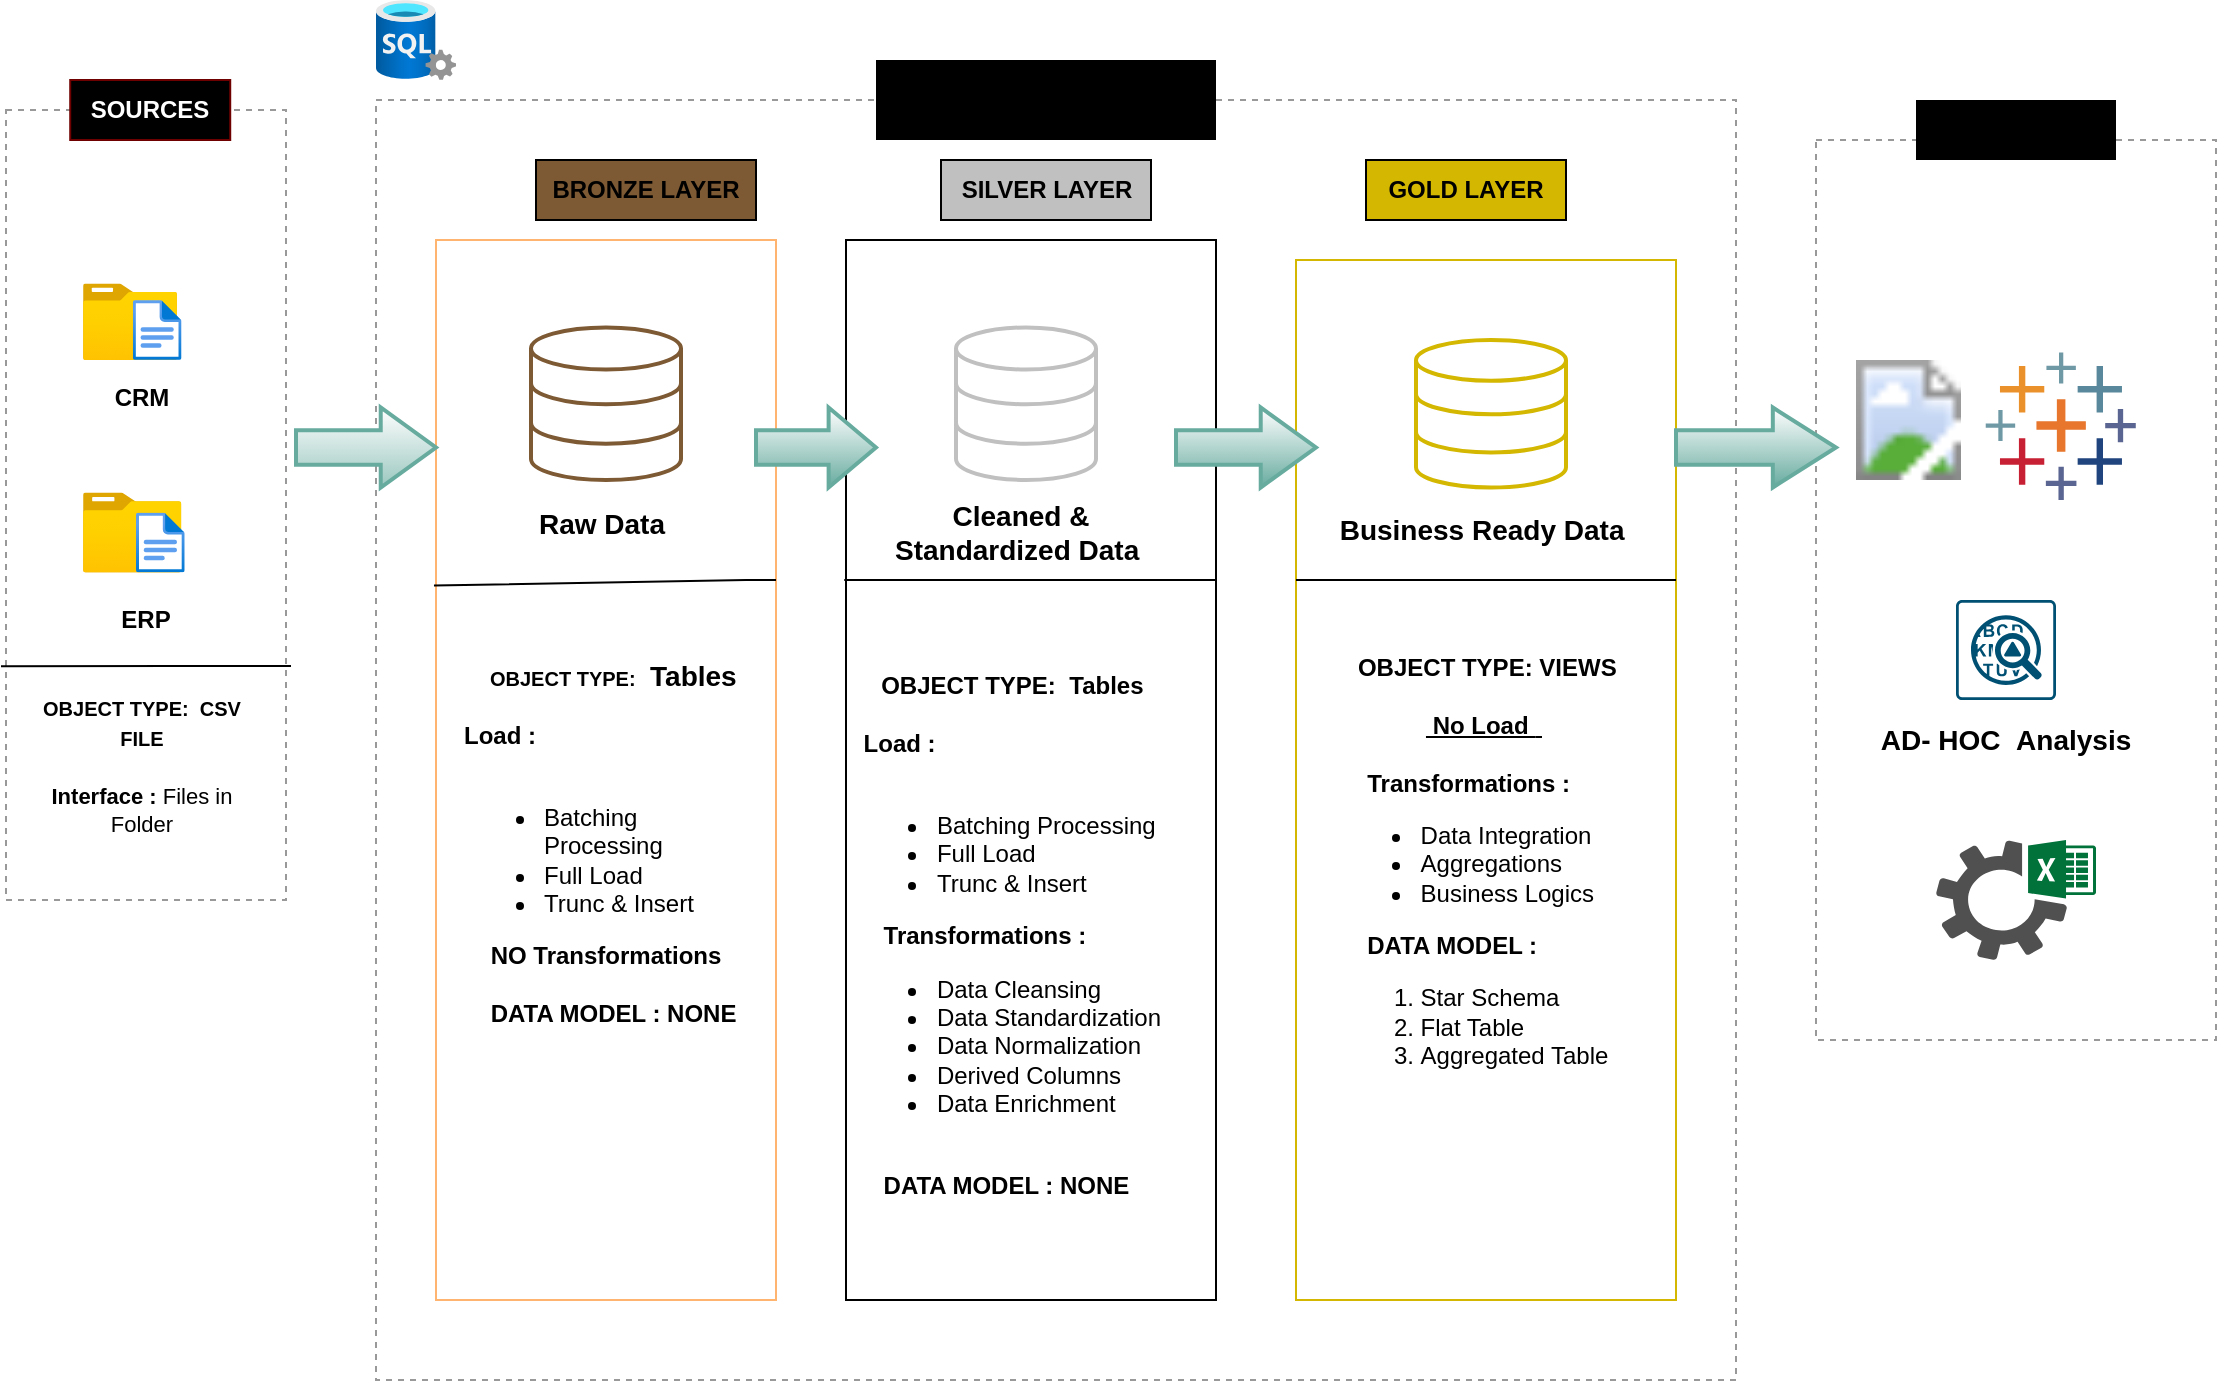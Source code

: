 <mxfile version="28.2.7">
  <diagram name="Page-1" id="ucq1iGlwXh-pU4OIQeOE">
    <mxGraphModel dx="1389" dy="835" grid="1" gridSize="10" guides="1" tooltips="1" connect="1" arrows="1" fold="1" page="1" pageScale="1" pageWidth="850" pageHeight="1100" math="0" shadow="0">
      <root>
        <mxCell id="0" />
        <mxCell id="1" parent="0" />
        <mxCell id="lrn1rmZVuoPrLUCaIjT9-1" value="" style="rounded=0;whiteSpace=wrap;html=1;dashed=1;strokeColor=#999999;fillColor=none;" parent="1" vertex="1">
          <mxGeometry x="15" y="125" width="140" height="395" as="geometry" />
        </mxCell>
        <mxCell id="lrn1rmZVuoPrLUCaIjT9-2" value="&lt;b&gt;SOURCES&lt;/b&gt;" style="rounded=0;whiteSpace=wrap;html=1;strokeColor=#6F0000;fillColor=#a20025;fontColor=#ffffff;gradientColor=light-dark(#000000,#190404);" parent="1" vertex="1">
          <mxGeometry x="47.11" y="110" width="80" height="30" as="geometry" />
        </mxCell>
        <mxCell id="lrn1rmZVuoPrLUCaIjT9-3" value="" style="rounded=0;whiteSpace=wrap;html=1;dashed=1;strokeColor=#999999;fillColor=none;" parent="1" vertex="1">
          <mxGeometry x="200" y="120" width="680" height="640" as="geometry" />
        </mxCell>
        <mxCell id="lrn1rmZVuoPrLUCaIjT9-4" value="&lt;b&gt;DATA WAREHOUSE&lt;/b&gt;" style="rounded=0;whiteSpace=wrap;html=1;strokeColor=none;gradientColor=light-dark(default, #ba0d0d);fillColor=#A680B8;" parent="1" vertex="1">
          <mxGeometry x="450" y="100" width="170" height="40" as="geometry" />
        </mxCell>
        <mxCell id="lrn1rmZVuoPrLUCaIjT9-5" value="" style="rounded=0;whiteSpace=wrap;html=1;dashed=1;strokeColor=#999999;fillColor=none;" parent="1" vertex="1">
          <mxGeometry x="920" y="140" width="200" height="450" as="geometry" />
        </mxCell>
        <mxCell id="lrn1rmZVuoPrLUCaIjT9-6" value="&lt;b&gt;CONSUMERS&lt;/b&gt;" style="rounded=0;whiteSpace=wrap;html=1;strokeColor=none;gradientColor=light-dark(default, #ba0d0d);fillColor=#FF3399;" parent="1" vertex="1">
          <mxGeometry x="970" y="120" width="100" height="30" as="geometry" />
        </mxCell>
        <mxCell id="lrn1rmZVuoPrLUCaIjT9-8" value="&lt;b&gt;&lt;font style=&quot;color: rgb(0, 0, 0);&quot;&gt;BRONZE LAYER&lt;/font&gt;&lt;/b&gt;" style="rounded=0;whiteSpace=wrap;html=1;fillColor=#7D5934;" parent="1" vertex="1">
          <mxGeometry x="280" y="150" width="110" height="30" as="geometry" />
        </mxCell>
        <mxCell id="lrn1rmZVuoPrLUCaIjT9-9" value="&lt;b&gt;&lt;font style=&quot;color: rgb(0, 0, 0);&quot;&gt;SILVER LAYER&lt;/font&gt;&lt;/b&gt;" style="rounded=0;whiteSpace=wrap;html=1;fillColor=#C0C0C0;" parent="1" vertex="1">
          <mxGeometry x="482.5" y="150" width="105" height="30" as="geometry" />
        </mxCell>
        <mxCell id="lrn1rmZVuoPrLUCaIjT9-10" value="&lt;b&gt;&lt;font style=&quot;color: rgb(0, 0, 0);&quot;&gt;GOLD LAYER&lt;/font&gt;&lt;/b&gt;" style="rounded=0;whiteSpace=wrap;html=1;fillColor=#D3B700;" parent="1" vertex="1">
          <mxGeometry x="695" y="150" width="100" height="30" as="geometry" />
        </mxCell>
        <mxCell id="lrn1rmZVuoPrLUCaIjT9-11" value="" style="rounded=0;whiteSpace=wrap;html=1;fillColor=default;strokeColor=#FFB570;" parent="1" vertex="1">
          <mxGeometry x="230" y="190" width="170" height="530" as="geometry" />
        </mxCell>
        <mxCell id="lrn1rmZVuoPrLUCaIjT9-13" value="&lt;span style=&quot;color: rgba(0, 0, 0, 0); font-family: monospace; font-size: 0px; text-align: start; text-wrap-mode: nowrap;&quot;&gt;%3CmxGraphModel%3E%3Croot%3E%3CmxCell%20id%3D%220%22%2F%3E%3CmxCell%20id%3D%221%22%20parent%3D%220%22%2F%3E%3CmxCell%20id%3D%222%22%20value%3D%22%22%20style%3D%22html%3D1%3BverticalLabelPosition%3Dbottom%3Balign%3Dcenter%3BlabelBackgroundColor%3D%23ffffff%3BverticalAlign%3Dtop%3BstrokeWidth%3D2%3BstrokeColor%3D%230080F0%3Bshadow%3D0%3Bdashed%3D0%3Bshape%3Dmxgraph.ios7.icons.data%3B%22%20vertex%3D%221%22%20parent%3D%221%22%3E%3CmxGeometry%20x%3D%22323%22%20y%3D%22250%22%20width%3D%2224%22%20height%3D%2229.1%22%20as%3D%22geometry%22%2F%3E%3C%2FmxCell%3E%3C%2Froot%3E%3C%2FmxGraphModel%3E&lt;/span&gt;" style="rounded=0;whiteSpace=wrap;html=1;" parent="1" vertex="1">
          <mxGeometry x="435" y="190" width="185" height="530" as="geometry" />
        </mxCell>
        <mxCell id="lrn1rmZVuoPrLUCaIjT9-14" value="" style="rounded=0;whiteSpace=wrap;html=1;strokeColor=#D3B700;" parent="1" vertex="1">
          <mxGeometry x="660" y="200" width="190" height="520" as="geometry" />
        </mxCell>
        <mxCell id="lrn1rmZVuoPrLUCaIjT9-16" value="" style="image;aspect=fixed;html=1;points=[];align=center;fontSize=12;image=img/lib/azure2/general/Folder_Blank.svg;" parent="1" vertex="1">
          <mxGeometry x="53.47" y="211.77" width="47.11" height="38.23" as="geometry" />
        </mxCell>
        <mxCell id="lrn1rmZVuoPrLUCaIjT9-17" value="" style="image;aspect=fixed;html=1;points=[];align=center;fontSize=12;image=img/lib/azure2/general/Folder_Blank.svg;" parent="1" vertex="1">
          <mxGeometry x="53.47" y="316.25" width="49.29" height="40" as="geometry" />
        </mxCell>
        <mxCell id="lrn1rmZVuoPrLUCaIjT9-18" value="" style="image;aspect=fixed;html=1;points=[];align=center;fontSize=12;image=img/lib/azure2/general/File.svg;" parent="1" vertex="1">
          <mxGeometry x="78.41" y="220" width="24.35" height="30" as="geometry" />
        </mxCell>
        <mxCell id="lrn1rmZVuoPrLUCaIjT9-19" value="" style="image;aspect=fixed;html=1;points=[];align=center;fontSize=12;image=img/lib/azure2/general/File.svg;" parent="1" vertex="1">
          <mxGeometry x="80" y="326.25" width="24.35" height="30" as="geometry" />
        </mxCell>
        <mxCell id="lrn1rmZVuoPrLUCaIjT9-22" value="&lt;b&gt;ERP&lt;/b&gt;" style="rounded=0;whiteSpace=wrap;html=1;fillColor=none;strokeColor=none;" parent="1" vertex="1">
          <mxGeometry x="67.22" y="375" width="35.54" height="10" as="geometry" />
        </mxCell>
        <mxCell id="lrn1rmZVuoPrLUCaIjT9-23" value="&lt;b&gt;CRM&lt;/b&gt;" style="rounded=0;whiteSpace=wrap;html=1;fillColor=none;strokeColor=none;" parent="1" vertex="1">
          <mxGeometry x="66.14" y="263.75" width="34.44" height="10" as="geometry" />
        </mxCell>
        <mxCell id="lrn1rmZVuoPrLUCaIjT9-24" value="" style="endArrow=none;html=1;rounded=0;exitX=0;exitY=0.704;exitDx=0;exitDy=0;exitPerimeter=0;" parent="1" edge="1">
          <mxGeometry width="50" height="50" relative="1" as="geometry">
            <mxPoint x="12.5" y="403.08" as="sourcePoint" />
            <mxPoint x="157.5" y="403" as="targetPoint" />
            <Array as="points">
              <mxPoint x="97.5" y="403" />
              <mxPoint x="157.5" y="403" />
              <mxPoint x="127.5" y="403" />
            </Array>
          </mxGeometry>
        </mxCell>
        <mxCell id="lrn1rmZVuoPrLUCaIjT9-25" value="&lt;font style=&quot;font-size: 10px;&quot;&gt;&lt;b style=&quot;&quot;&gt;&lt;font style=&quot;&quot;&gt;&lt;font style=&quot;&quot;&gt;OBJECT TYPE:&lt;/font&gt;&amp;nbsp;&amp;nbsp;&lt;/font&gt;&lt;/b&gt;&lt;span style=&quot;background-color: transparent; color: light-dark(rgb(0, 0, 0), rgb(255, 255, 255));&quot;&gt;&lt;b&gt;CSV FILE&lt;/b&gt;&lt;/span&gt;&lt;/font&gt;&lt;div&gt;&lt;font style=&quot;font-size: 8px;&quot;&gt;&lt;br&gt;&lt;/font&gt;&lt;div&gt;&lt;font style=&quot;font-size: 11px;&quot;&gt;&lt;b style=&quot;&quot;&gt;Interface : &lt;/b&gt;Files in Folder&lt;/font&gt;&lt;/div&gt;&lt;div&gt;&lt;b&gt;&lt;br&gt;&lt;/b&gt;&lt;/div&gt;&lt;/div&gt;" style="text;html=1;align=center;verticalAlign=middle;whiteSpace=wrap;rounded=0;" parent="1" vertex="1">
          <mxGeometry x="28.36" y="430" width="110" height="60" as="geometry" />
        </mxCell>
        <mxCell id="lrn1rmZVuoPrLUCaIjT9-27" value="" style="html=1;verticalLabelPosition=bottom;align=center;labelBackgroundColor=#ffffff;verticalAlign=top;strokeWidth=2;strokeColor=#7D5934;shadow=0;dashed=0;shape=mxgraph.ios7.icons.data;" parent="1" vertex="1">
          <mxGeometry x="277.5" y="233.75" width="75" height="76.25" as="geometry" />
        </mxCell>
        <mxCell id="lrn1rmZVuoPrLUCaIjT9-28" value="" style="html=1;verticalLabelPosition=bottom;align=center;labelBackgroundColor=#ffffff;verticalAlign=top;strokeWidth=2;strokeColor=#C0C0C0;shadow=0;dashed=0;shape=mxgraph.ios7.icons.data;" parent="1" vertex="1">
          <mxGeometry x="490" y="233.75" width="70" height="76.25" as="geometry" />
        </mxCell>
        <mxCell id="lrn1rmZVuoPrLUCaIjT9-29" value="" style="html=1;verticalLabelPosition=bottom;align=center;labelBackgroundColor=#ffffff;verticalAlign=top;strokeWidth=2;strokeColor=#D3B700;shadow=0;dashed=0;shape=mxgraph.ios7.icons.data;" parent="1" vertex="1">
          <mxGeometry x="720" y="240" width="75" height="73.75" as="geometry" />
        </mxCell>
        <mxCell id="lrn1rmZVuoPrLUCaIjT9-33" value="" style="shape=mxgraph.arrows.arrow_right;html=1;verticalLabelPosition=bottom;verticalAlign=top;strokeWidth=2;gradientColor=#9AC7BF;strokeColor=#67AB9F;" parent="1" vertex="1">
          <mxGeometry x="160" y="273.75" width="70" height="40" as="geometry" />
        </mxCell>
        <mxCell id="lrn1rmZVuoPrLUCaIjT9-34" value="" style="shape=mxgraph.arrows.arrow_right;html=1;verticalLabelPosition=bottom;verticalAlign=top;strokeWidth=2;strokeColor=#67AB9F;fillColor=default;gradientColor=#67AB9F;" parent="1" vertex="1">
          <mxGeometry x="390" y="273.75" width="60" height="40" as="geometry" />
        </mxCell>
        <mxCell id="lrn1rmZVuoPrLUCaIjT9-35" value="" style="shape=mxgraph.arrows.arrow_right;html=1;verticalLabelPosition=bottom;verticalAlign=top;strokeWidth=2;strokeColor=#67AB9F;fillColor=default;gradientColor=#67AB9F;" parent="1" vertex="1">
          <mxGeometry x="600" y="273.75" width="70" height="40" as="geometry" />
        </mxCell>
        <mxCell id="lrn1rmZVuoPrLUCaIjT9-36" value="" style="shape=mxgraph.arrows.arrow_right;html=1;verticalLabelPosition=bottom;verticalAlign=top;strokeWidth=2;strokeColor=#67AB9F;fillColor=default;gradientColor=#67AB9F;" parent="1" vertex="1">
          <mxGeometry x="850" y="273.75" width="80" height="40" as="geometry" />
        </mxCell>
        <mxCell id="lrn1rmZVuoPrLUCaIjT9-37" value="&lt;b&gt;&lt;font style=&quot;font-size: 14px;&quot;&gt;Raw Data&lt;/font&gt;&lt;/b&gt;" style="text;html=1;align=center;verticalAlign=middle;whiteSpace=wrap;rounded=0;" parent="1" vertex="1">
          <mxGeometry x="272.5" y="313.75" width="80" height="36.25" as="geometry" />
        </mxCell>
        <mxCell id="lrn1rmZVuoPrLUCaIjT9-38" value="&lt;b&gt;&lt;font style=&quot;font-size: 14px;&quot;&gt;Cleaned &amp;amp; Standardized Data&amp;nbsp;&lt;/font&gt;&lt;/b&gt;" style="text;html=1;align=center;verticalAlign=middle;whiteSpace=wrap;rounded=0;" parent="1" vertex="1">
          <mxGeometry x="453.97" y="315" width="137.06" height="42.5" as="geometry" />
        </mxCell>
        <mxCell id="lrn1rmZVuoPrLUCaIjT9-39" value="&lt;b&gt;&lt;font style=&quot;font-size: 14px;&quot;&gt;Business Ready Data&amp;nbsp;&lt;/font&gt;&lt;/b&gt;" style="text;html=1;align=center;verticalAlign=middle;whiteSpace=wrap;rounded=0;" parent="1" vertex="1">
          <mxGeometry x="679.25" y="320" width="151.5" height="30" as="geometry" />
        </mxCell>
        <mxCell id="lrn1rmZVuoPrLUCaIjT9-46" value="" style="endArrow=none;html=1;rounded=0;exitX=-0.006;exitY=0.326;exitDx=0;exitDy=0;exitPerimeter=0;" parent="1" source="lrn1rmZVuoPrLUCaIjT9-11" edge="1">
          <mxGeometry width="50" height="50" relative="1" as="geometry">
            <mxPoint x="230" y="370" as="sourcePoint" />
            <mxPoint x="385" y="360" as="targetPoint" />
            <Array as="points">
              <mxPoint x="385" y="360" />
              <mxPoint x="400" y="360" />
            </Array>
          </mxGeometry>
        </mxCell>
        <mxCell id="lrn1rmZVuoPrLUCaIjT9-47" value="" style="endArrow=none;html=1;rounded=0;exitX=0;exitY=0.704;exitDx=0;exitDy=0;exitPerimeter=0;" parent="1" edge="1">
          <mxGeometry width="50" height="50" relative="1" as="geometry">
            <mxPoint x="434.13" y="360" as="sourcePoint" />
            <mxPoint x="574.13" y="360" as="targetPoint" />
            <Array as="points">
              <mxPoint x="514.13" y="360" />
              <mxPoint x="574.13" y="360" />
              <mxPoint x="620" y="360" />
            </Array>
          </mxGeometry>
        </mxCell>
        <mxCell id="lrn1rmZVuoPrLUCaIjT9-48" value="" style="endArrow=none;html=1;rounded=0;exitX=0;exitY=0.704;exitDx=0;exitDy=0;exitPerimeter=0;" parent="1" edge="1">
          <mxGeometry width="50" height="50" relative="1" as="geometry">
            <mxPoint x="660" y="360" as="sourcePoint" />
            <mxPoint x="800" y="360" as="targetPoint" />
            <Array as="points">
              <mxPoint x="740" y="360" />
              <mxPoint x="850" y="360" />
            </Array>
          </mxGeometry>
        </mxCell>
        <mxCell id="lrn1rmZVuoPrLUCaIjT9-49" value="&lt;font&gt;&lt;font style=&quot;&quot;&gt;&lt;font style=&quot;&quot;&gt;&lt;b&gt;&amp;nbsp;&lt;font style=&quot;font-size: 10px;&quot;&gt;OBJECT TYPE:&lt;/font&gt;&lt;/b&gt;&lt;/font&gt;&lt;b&gt;&amp;nbsp;&lt;/b&gt;&lt;font style=&quot;font-weight: bold; font-size: 14px;&quot;&gt;&amp;nbsp;&lt;/font&gt;&lt;/font&gt;&lt;span style=&quot;background-color: transparent; color: light-dark(rgb(0, 0, 0), rgb(255, 255, 255));&quot;&gt;&lt;b&gt;&lt;font style=&quot;font-size: 14px;&quot;&gt;Tables&lt;/font&gt;&lt;/b&gt;&lt;/span&gt;&lt;/font&gt;&lt;div&gt;&lt;font&gt;&lt;br&gt;&lt;/font&gt;&lt;div style=&quot;text-align: left;&quot;&gt;&lt;b&gt;Load :&lt;/b&gt;&lt;/div&gt;&lt;/div&gt;&lt;div style=&quot;text-align: left;&quot;&gt;&lt;b&gt;&amp;nbsp; &amp;nbsp; &amp;nbsp; &amp;nbsp; &amp;nbsp; &amp;nbsp; &amp;nbsp;&amp;nbsp;&lt;/b&gt;&lt;/div&gt;&lt;div style=&quot;text-align: left;&quot;&gt;&lt;ul&gt;&lt;li&gt;Batching Processing&lt;/li&gt;&lt;li&gt;Full Load&lt;/li&gt;&lt;li&gt;Trunc &amp;amp; Insert&amp;nbsp; &lt;b&gt;&amp;nbsp;&lt;/b&gt;&lt;/li&gt;&lt;/ul&gt;&lt;b style=&quot;background-color: transparent; color: light-dark(rgb(0, 0, 0), rgb(255, 255, 255));&quot;&gt;&amp;nbsp; &amp;nbsp; NO Transformations&lt;/b&gt;&lt;/div&gt;&lt;div style=&quot;text-align: left;&quot;&gt;&lt;b style=&quot;background-color: transparent; color: light-dark(rgb(0, 0, 0), rgb(255, 255, 255));&quot;&gt;&amp;nbsp; &amp;nbsp; &amp;nbsp;&lt;/b&gt;&lt;/div&gt;&lt;div style=&quot;text-align: left;&quot;&gt;&lt;b style=&quot;background-color: transparent; color: light-dark(rgb(0, 0, 0), rgb(255, 255, 255));&quot;&gt;&amp;nbsp; &amp;nbsp; DATA MODEL : NONE&lt;/b&gt;&lt;/div&gt;&lt;div style=&quot;text-align: left;&quot;&gt;&lt;b style=&quot;background-color: transparent; color: light-dark(rgb(0, 0, 0), rgb(255, 255, 255));&quot;&gt;&amp;nbsp; &amp;nbsp; &amp;nbsp; &amp;nbsp; &amp;nbsp; &amp;nbsp; &amp;nbsp; &amp;nbsp; &amp;nbsp; &amp;nbsp; &amp;nbsp;&lt;/b&gt;&lt;/div&gt;" style="text;html=1;align=center;verticalAlign=middle;whiteSpace=wrap;rounded=0;" parent="1" vertex="1">
          <mxGeometry x="242.5" y="385" width="147.5" height="227.5" as="geometry" />
        </mxCell>
        <mxCell id="lrn1rmZVuoPrLUCaIjT9-54" value="&lt;font&gt;&lt;b style=&quot;&quot;&gt;&lt;font style=&quot;&quot;&gt;&lt;font style=&quot;&quot;&gt;&amp;nbsp;&lt;font style=&quot;&quot;&gt;OBJECT TYPE:&lt;/font&gt;&lt;/font&gt;&amp;nbsp;&lt;font style=&quot;&quot;&gt;&amp;nbsp;&lt;/font&gt;&lt;/font&gt;&lt;/b&gt;&lt;span style=&quot;background-color: transparent; color: light-dark(rgb(0, 0, 0), rgb(255, 255, 255));&quot;&gt;&lt;b&gt;&lt;font style=&quot;&quot;&gt;Tables&lt;/font&gt;&lt;/b&gt;&lt;/span&gt;&lt;/font&gt;&lt;div&gt;&lt;font&gt;&lt;br&gt;&lt;/font&gt;&lt;div style=&quot;text-align: left;&quot;&gt;&lt;b&gt;&amp;nbsp;Load :&lt;/b&gt;&lt;/div&gt;&lt;/div&gt;&lt;div style=&quot;text-align: left;&quot;&gt;&lt;b&gt;&amp;nbsp; &amp;nbsp; &amp;nbsp; &amp;nbsp; &amp;nbsp; &amp;nbsp; &amp;nbsp;&amp;nbsp;&lt;/b&gt;&lt;/div&gt;&lt;div style=&quot;text-align: left;&quot;&gt;&lt;ul&gt;&lt;li&gt;Batching Processing&lt;/li&gt;&lt;li&gt;Full Load&lt;/li&gt;&lt;li&gt;Trunc &amp;amp; Insert&amp;nbsp;&lt;b&gt; &amp;nbsp;&lt;/b&gt;&lt;/li&gt;&lt;/ul&gt;&lt;b style=&quot;background-color: transparent; color: light-dark(rgb(0, 0, 0), rgb(255, 255, 255));&quot;&gt;&amp;nbsp; &amp;nbsp; Transformations :&lt;/b&gt;&lt;/div&gt;&lt;div style=&quot;text-align: left;&quot;&gt;&lt;ul&gt;&lt;li&gt;&lt;span style=&quot;background-color: transparent; color: light-dark(rgb(0, 0, 0), rgb(255, 255, 255));&quot;&gt;Data Cleansing&lt;/span&gt;&lt;/li&gt;&lt;li&gt;&lt;span style=&quot;background-color: transparent; color: light-dark(rgb(0, 0, 0), rgb(255, 255, 255));&quot;&gt;Data Standardization&lt;/span&gt;&lt;/li&gt;&lt;li&gt;&lt;span style=&quot;background-color: transparent; color: light-dark(rgb(0, 0, 0), rgb(255, 255, 255));&quot;&gt;Data Normalization&lt;/span&gt;&lt;/li&gt;&lt;li&gt;&lt;span style=&quot;background-color: transparent; color: light-dark(rgb(0, 0, 0), rgb(255, 255, 255));&quot;&gt;Derived Columns&amp;nbsp;&lt;/span&gt;&lt;/li&gt;&lt;li&gt;&lt;span style=&quot;background-color: transparent; color: light-dark(rgb(0, 0, 0), rgb(255, 255, 255));&quot;&gt;Data Enrichment&lt;/span&gt;&lt;/li&gt;&lt;/ul&gt;&lt;/div&gt;&lt;div style=&quot;text-align: left;&quot;&gt;&lt;b style=&quot;background-color: transparent; color: light-dark(rgb(0, 0, 0), rgb(255, 255, 255));&quot;&gt;&amp;nbsp; &amp;nbsp; &amp;nbsp;&lt;/b&gt;&lt;/div&gt;&lt;div style=&quot;text-align: left;&quot;&gt;&lt;b style=&quot;background-color: transparent; color: light-dark(rgb(0, 0, 0), rgb(255, 255, 255));&quot;&gt;&amp;nbsp; &amp;nbsp; DATA MODEL : NONE&lt;/b&gt;&lt;/div&gt;&lt;div style=&quot;text-align: left;&quot;&gt;&lt;b style=&quot;background-color: transparent; color: light-dark(rgb(0, 0, 0), rgb(255, 255, 255));&quot;&gt;&amp;nbsp; &amp;nbsp; &amp;nbsp; &amp;nbsp; &amp;nbsp; &amp;nbsp; &amp;nbsp; &amp;nbsp; &amp;nbsp; &amp;nbsp; &amp;nbsp;&lt;/b&gt;&lt;/div&gt;" style="text;html=1;align=center;verticalAlign=middle;whiteSpace=wrap;rounded=0;" parent="1" vertex="1">
          <mxGeometry x="430" y="400" width="173.12" height="290" as="geometry" />
        </mxCell>
        <mxCell id="lrn1rmZVuoPrLUCaIjT9-55" value="&lt;font&gt;&lt;b style=&quot;&quot;&gt;&lt;font style=&quot;&quot;&gt;&lt;font style=&quot;&quot;&gt;&amp;nbsp;&lt;font style=&quot;&quot;&gt;OBJECT TYPE:&lt;/font&gt;&lt;/font&gt;&amp;nbsp;VIEWS&lt;/font&gt;&lt;/b&gt;&lt;/font&gt;&lt;div&gt;&lt;font&gt;&lt;br&gt;&lt;/font&gt;&lt;div style=&quot;&quot;&gt;&lt;u&gt;&lt;b&gt;&amp;nbsp;No Load &lt;/b&gt;&lt;b style=&quot;background-color: transparent; color: light-dark(rgb(0, 0, 0), rgb(255, 255, 255));&quot;&gt;&amp;nbsp;&lt;/b&gt;&lt;/u&gt;&lt;/div&gt;&lt;/div&gt;&lt;div style=&quot;&quot;&gt;&lt;b style=&quot;background-color: transparent; color: light-dark(rgb(0, 0, 0), rgb(255, 255, 255));&quot;&gt;&lt;br&gt;&lt;/b&gt;&lt;/div&gt;&lt;div style=&quot;text-align: left;&quot;&gt;&lt;b style=&quot;background-color: transparent; color: light-dark(rgb(0, 0, 0), rgb(255, 255, 255));&quot;&gt;&amp;nbsp; &amp;nbsp; Transformations :&lt;/b&gt;&lt;/div&gt;&lt;div style=&quot;text-align: left;&quot;&gt;&lt;ul&gt;&lt;li&gt;&lt;span style=&quot;background-color: transparent; color: light-dark(rgb(0, 0, 0), rgb(255, 255, 255));&quot;&gt;Data Integration&lt;/span&gt;&lt;/li&gt;&lt;li&gt;&lt;span style=&quot;background-color: transparent; color: light-dark(rgb(0, 0, 0), rgb(255, 255, 255));&quot;&gt;Aggregations&lt;/span&gt;&lt;span style=&quot;background-color: transparent; color: light-dark(rgb(0, 0, 0), rgb(255, 255, 255));&quot;&gt;&amp;nbsp;&lt;/span&gt;&lt;/li&gt;&lt;li&gt;&lt;span style=&quot;background-color: transparent; color: light-dark(rgb(0, 0, 0), rgb(255, 255, 255));&quot;&gt;Business Logics&amp;nbsp;&lt;/span&gt;&lt;b style=&quot;background-color: transparent; color: light-dark(rgb(0, 0, 0), rgb(255, 255, 255));&quot;&gt; &amp;nbsp; &amp;nbsp;&lt;/b&gt;&lt;/li&gt;&lt;/ul&gt;&lt;/div&gt;&lt;div style=&quot;text-align: left;&quot;&gt;&lt;b style=&quot;background-color: transparent; color: light-dark(rgb(0, 0, 0), rgb(255, 255, 255));&quot;&gt;&amp;nbsp; &amp;nbsp; DATA MODEL :&amp;nbsp;&lt;/b&gt;&lt;/div&gt;&lt;div style=&quot;text-align: left;&quot;&gt;&lt;ol&gt;&lt;li&gt;&lt;span style=&quot;background-color: transparent; color: light-dark(rgb(0, 0, 0), rgb(255, 255, 255));&quot;&gt;Star Schema&lt;/span&gt;&lt;/li&gt;&lt;li&gt;&lt;span style=&quot;background-color: transparent; color: light-dark(rgb(0, 0, 0), rgb(255, 255, 255));&quot;&gt;Flat Table&lt;/span&gt;&lt;/li&gt;&lt;li&gt;&lt;span style=&quot;background-color: transparent; color: light-dark(rgb(0, 0, 0), rgb(255, 255, 255));&quot;&gt;Aggregated Table&lt;/span&gt;&lt;/li&gt;&lt;/ol&gt;&lt;/div&gt;&lt;div style=&quot;text-align: left;&quot;&gt;&lt;b style=&quot;background-color: transparent; color: light-dark(rgb(0, 0, 0), rgb(255, 255, 255));&quot;&gt;&amp;nbsp; &amp;nbsp; &amp;nbsp; &amp;nbsp; &amp;nbsp; &amp;nbsp; &amp;nbsp; &amp;nbsp; &amp;nbsp; &amp;nbsp; &amp;nbsp;&lt;/b&gt;&lt;/div&gt;" style="text;html=1;align=center;verticalAlign=middle;whiteSpace=wrap;rounded=0;" parent="1" vertex="1">
          <mxGeometry x="679.25" y="386.88" width="150" height="255" as="geometry" />
        </mxCell>
        <mxCell id="lrn1rmZVuoPrLUCaIjT9-59" value="" style="image;aspect=fixed;html=1;points=[];align=center;fontSize=12;image=img/lib/azure2/databases/SQL_Server.svg;" parent="1" vertex="1">
          <mxGeometry x="200" y="70" width="40" height="40" as="geometry" />
        </mxCell>
        <mxCell id="lrn1rmZVuoPrLUCaIjT9-60" value="" style="image;aspect=fixed;html=1;points=[];align=center;fontSize=12;image=img/lib/azure2/power_platform/PowerBI.svg;" parent="1" vertex="1">
          <mxGeometry x="940" y="245" width="52.5" height="70" as="geometry" />
        </mxCell>
        <mxCell id="lrn1rmZVuoPrLUCaIjT9-61" value="" style="verticalLabelPosition=bottom;aspect=fixed;html=1;shape=mxgraph.salesforce.analytics;fillColorStyles=fillColor2,fillColor3,fillColor4,fillColor5,fillColor6,fillColor7,fillColor8;fillColor2=#7099a6;fillColor3=#eb912c;fillColor4=#c72035;fillColor5=#1f447e;fillColor6=#59879b;fillColor7=#e8762c;fillColor8=#5b6591;fillColor=none;strokeColor=none;" parent="1" vertex="1">
          <mxGeometry x="1004.75" y="246.25" width="75.25" height="73.75" as="geometry" />
        </mxCell>
        <mxCell id="lrn1rmZVuoPrLUCaIjT9-62" value="" style="sketch=0;points=[[0.015,0.015,0],[0.985,0.015,0],[0.985,0.985,0],[0.015,0.985,0],[0.25,0,0],[0.5,0,0],[0.75,0,0],[1,0.25,0],[1,0.5,0],[1,0.75,0],[0.75,1,0],[0.5,1,0],[0.25,1,0],[0,0.75,0],[0,0.5,0],[0,0.25,0]];verticalLabelPosition=bottom;html=1;verticalAlign=top;aspect=fixed;align=center;pointerEvents=1;shape=mxgraph.cisco19.rect;prIcon=anomaly_detection;fillColor=none;strokeColor=#005073;" parent="1" vertex="1">
          <mxGeometry x="990" y="370" width="50" height="50" as="geometry" />
        </mxCell>
        <mxCell id="lrn1rmZVuoPrLUCaIjT9-63" value="&lt;font style=&quot;font-size: 14px;&quot;&gt;&lt;b style=&quot;&quot;&gt;AD- HOC&amp;nbsp;&amp;nbsp;&lt;/b&gt;&lt;b style=&quot;background-color: transparent; color: light-dark(rgb(0, 0, 0), rgb(255, 255, 255));&quot;&gt;Analysis&lt;/b&gt;&lt;/font&gt;" style="text;html=1;align=center;verticalAlign=middle;whiteSpace=wrap;rounded=0;" parent="1" vertex="1">
          <mxGeometry x="945" y="420" width="140" height="40" as="geometry" />
        </mxCell>
        <mxCell id="lrn1rmZVuoPrLUCaIjT9-64" value="" style="sketch=0;pointerEvents=1;shadow=0;dashed=0;html=1;strokeColor=none;fillColor=#505050;labelPosition=center;verticalLabelPosition=bottom;verticalAlign=top;outlineConnect=0;align=center;shape=mxgraph.office.services.excel_services;" parent="1" vertex="1">
          <mxGeometry x="980" y="490" width="80" height="60" as="geometry" />
        </mxCell>
      </root>
    </mxGraphModel>
  </diagram>
</mxfile>
